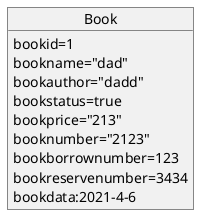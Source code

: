 @startuml

object Book
Book : bookid=1
Book : bookname="dad"
Book : bookauthor="dadd"
Book : bookstatus=true
Book : bookprice="213"
Book : booknumber="2123"
Book : bookborrownumber=123
Book : bookreservenumber=3434
Book : bookdata:2021-4-6

@enduml